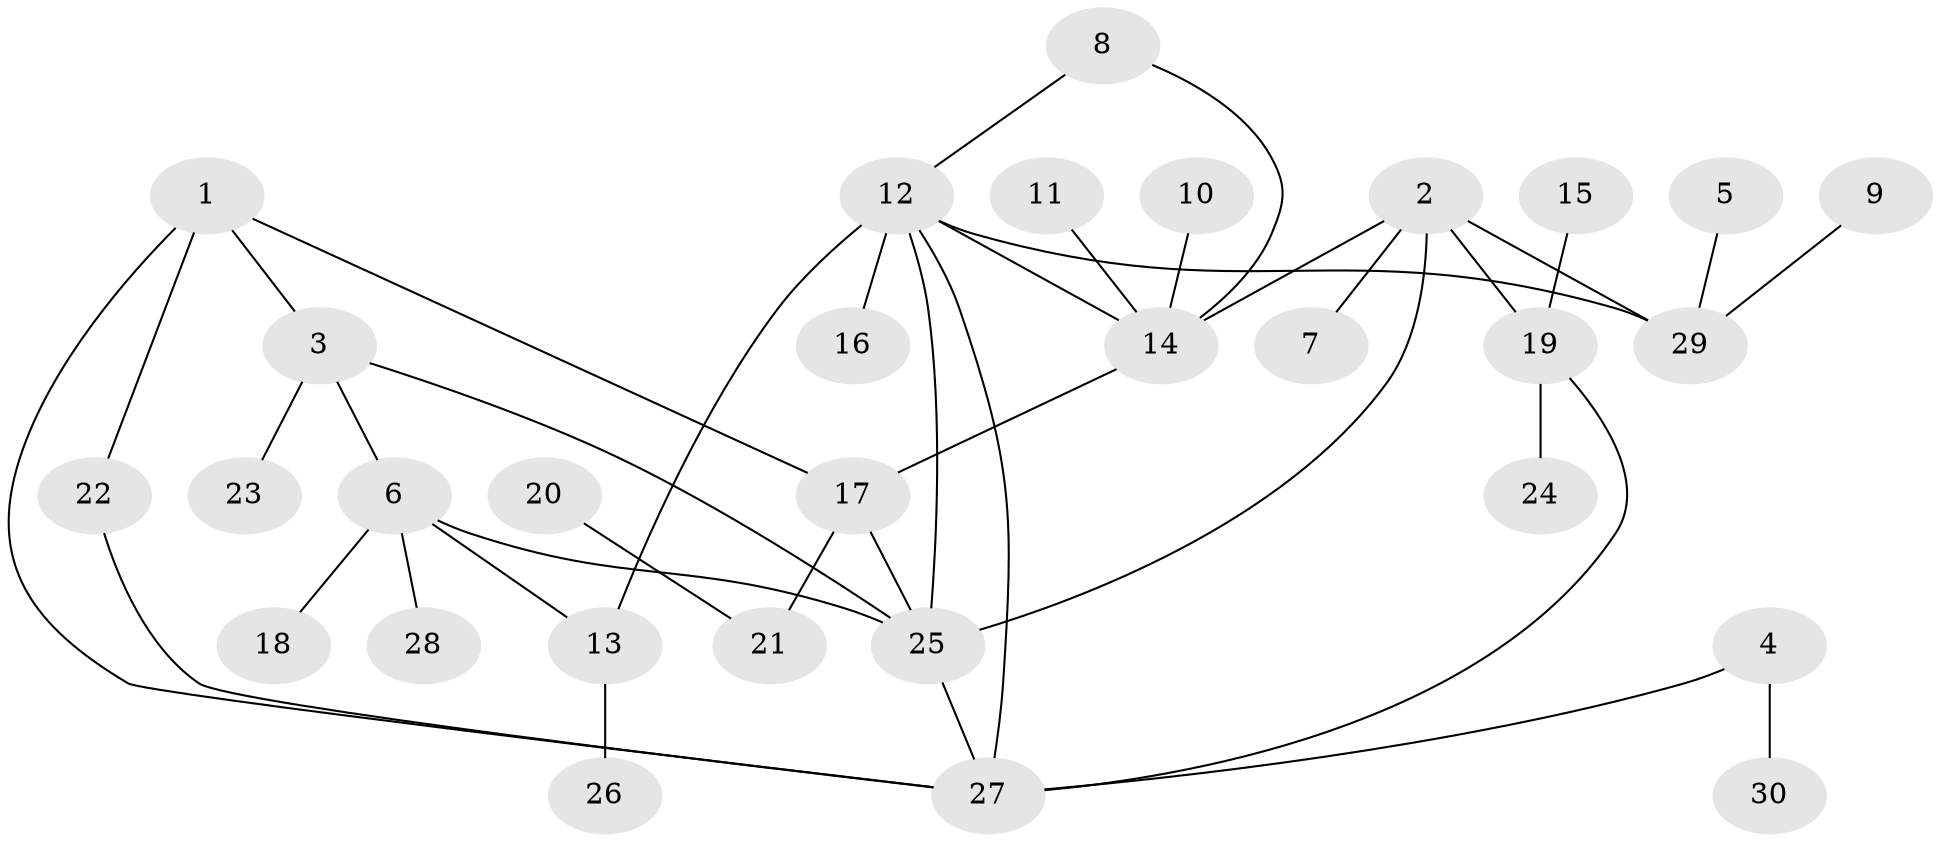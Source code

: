 // original degree distribution, {7: 0.06666666666666667, 8: 0.03333333333333333, 3: 0.05, 6: 0.03333333333333333, 4: 0.06666666666666667, 5: 0.03333333333333333, 2: 0.2, 1: 0.5166666666666667}
// Generated by graph-tools (version 1.1) at 2025/37/03/04/25 23:37:44]
// undirected, 30 vertices, 40 edges
graph export_dot {
  node [color=gray90,style=filled];
  1;
  2;
  3;
  4;
  5;
  6;
  7;
  8;
  9;
  10;
  11;
  12;
  13;
  14;
  15;
  16;
  17;
  18;
  19;
  20;
  21;
  22;
  23;
  24;
  25;
  26;
  27;
  28;
  29;
  30;
  1 -- 3 [weight=1.0];
  1 -- 17 [weight=1.0];
  1 -- 22 [weight=1.0];
  1 -- 27 [weight=1.0];
  2 -- 7 [weight=1.0];
  2 -- 14 [weight=1.0];
  2 -- 19 [weight=2.0];
  2 -- 25 [weight=1.0];
  2 -- 29 [weight=1.0];
  3 -- 6 [weight=1.0];
  3 -- 23 [weight=1.0];
  3 -- 25 [weight=1.0];
  4 -- 27 [weight=1.0];
  4 -- 30 [weight=1.0];
  5 -- 29 [weight=1.0];
  6 -- 13 [weight=1.0];
  6 -- 18 [weight=1.0];
  6 -- 25 [weight=1.0];
  6 -- 28 [weight=1.0];
  8 -- 12 [weight=1.0];
  8 -- 14 [weight=1.0];
  9 -- 29 [weight=1.0];
  10 -- 14 [weight=1.0];
  11 -- 14 [weight=1.0];
  12 -- 13 [weight=1.0];
  12 -- 14 [weight=1.0];
  12 -- 16 [weight=1.0];
  12 -- 25 [weight=1.0];
  12 -- 27 [weight=1.0];
  12 -- 29 [weight=2.0];
  13 -- 26 [weight=1.0];
  14 -- 17 [weight=2.0];
  15 -- 19 [weight=1.0];
  17 -- 21 [weight=1.0];
  17 -- 25 [weight=1.0];
  19 -- 24 [weight=1.0];
  19 -- 27 [weight=1.0];
  20 -- 21 [weight=1.0];
  22 -- 27 [weight=1.0];
  25 -- 27 [weight=1.0];
}
